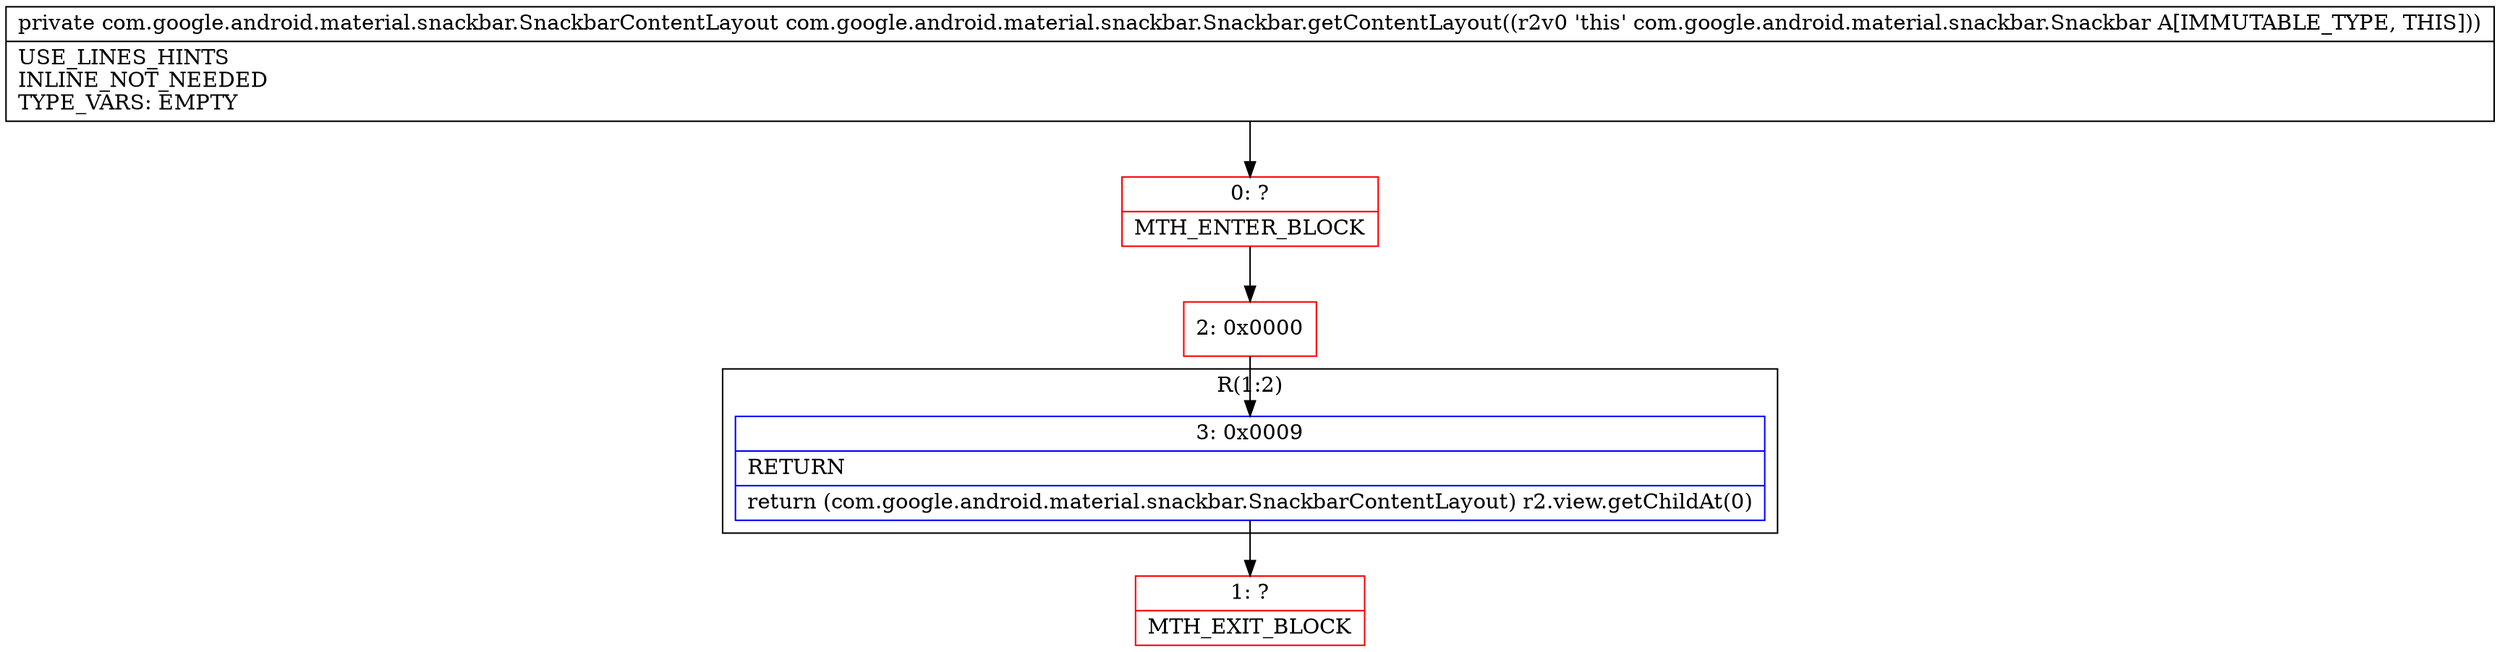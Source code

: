 digraph "CFG forcom.google.android.material.snackbar.Snackbar.getContentLayout()Lcom\/google\/android\/material\/snackbar\/SnackbarContentLayout;" {
subgraph cluster_Region_1297964301 {
label = "R(1:2)";
node [shape=record,color=blue];
Node_3 [shape=record,label="{3\:\ 0x0009|RETURN\l|return (com.google.android.material.snackbar.SnackbarContentLayout) r2.view.getChildAt(0)\l}"];
}
Node_0 [shape=record,color=red,label="{0\:\ ?|MTH_ENTER_BLOCK\l}"];
Node_2 [shape=record,color=red,label="{2\:\ 0x0000}"];
Node_1 [shape=record,color=red,label="{1\:\ ?|MTH_EXIT_BLOCK\l}"];
MethodNode[shape=record,label="{private com.google.android.material.snackbar.SnackbarContentLayout com.google.android.material.snackbar.Snackbar.getContentLayout((r2v0 'this' com.google.android.material.snackbar.Snackbar A[IMMUTABLE_TYPE, THIS]))  | USE_LINES_HINTS\lINLINE_NOT_NEEDED\lTYPE_VARS: EMPTY\l}"];
MethodNode -> Node_0;Node_3 -> Node_1;
Node_0 -> Node_2;
Node_2 -> Node_3;
}

